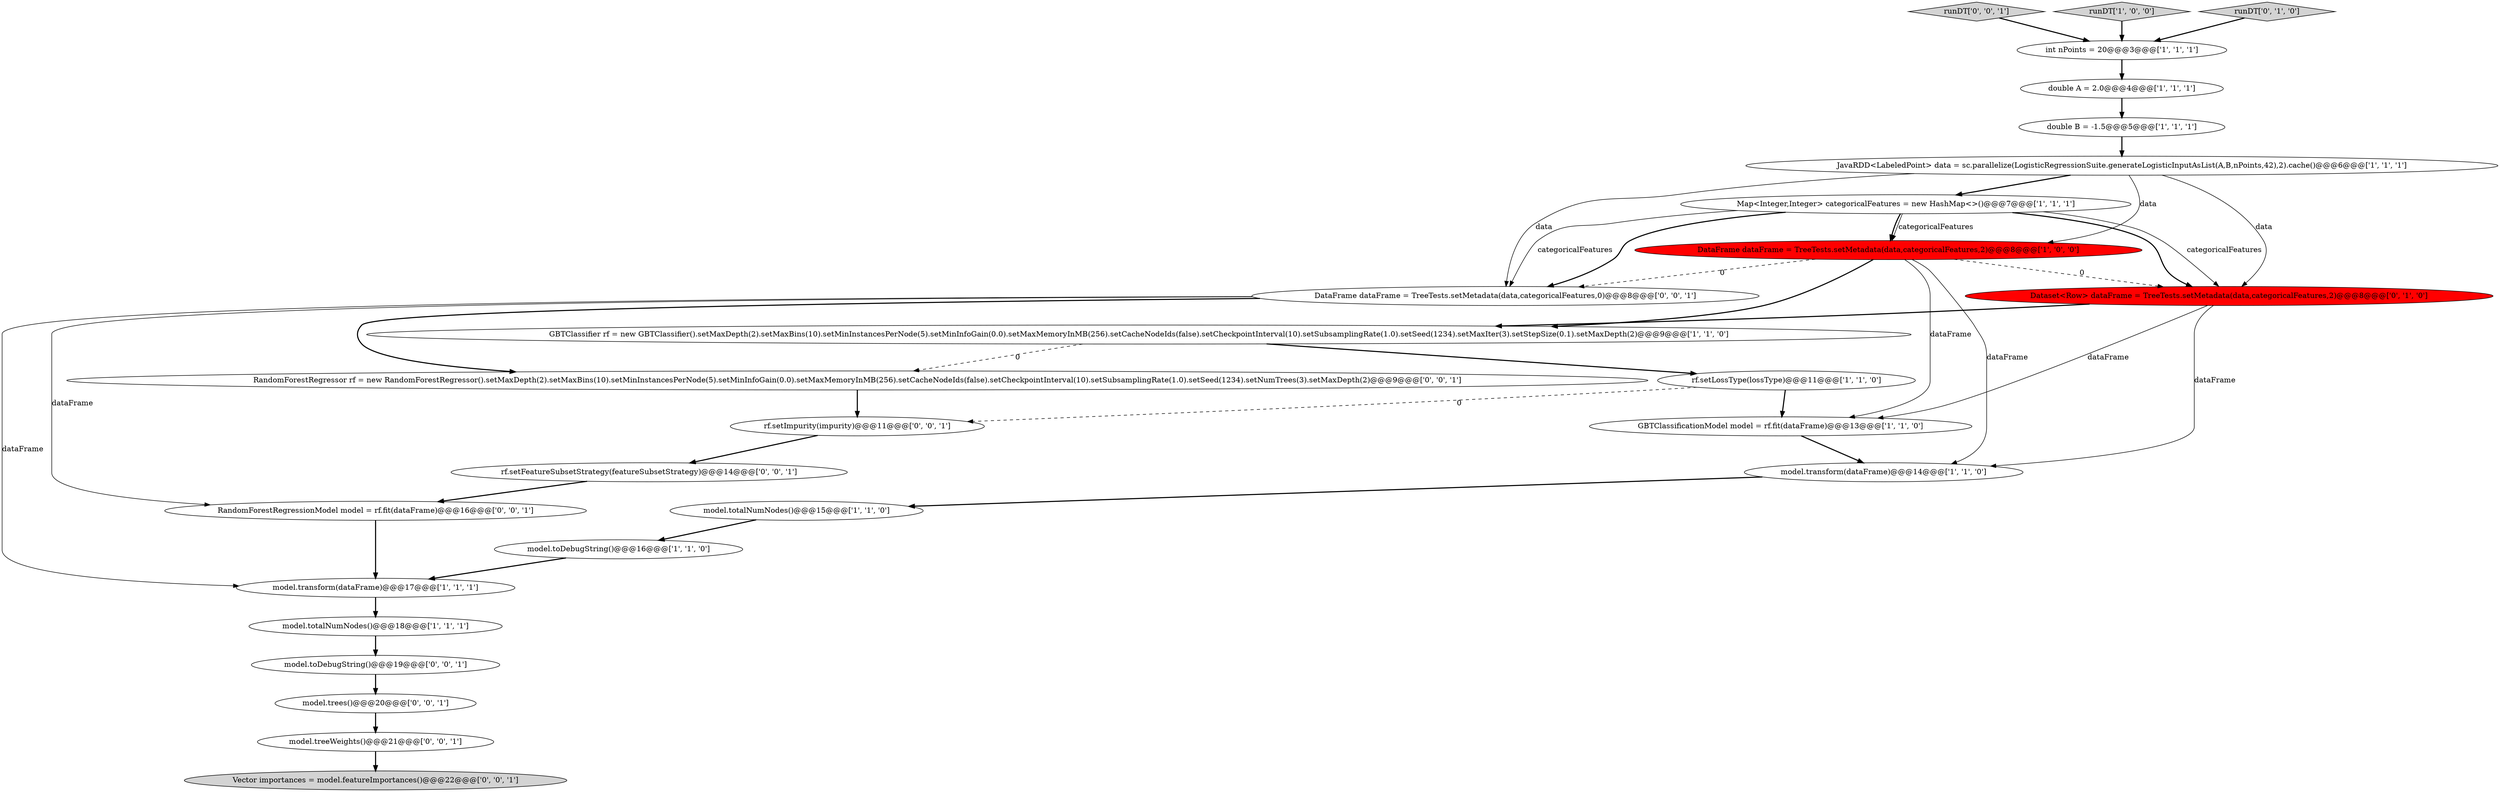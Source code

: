 digraph {
12 [style = filled, label = "double B = -1.5@@@5@@@['1', '1', '1']", fillcolor = white, shape = ellipse image = "AAA0AAABBB1BBB"];
19 [style = filled, label = "model.trees()@@@20@@@['0', '0', '1']", fillcolor = white, shape = ellipse image = "AAA0AAABBB3BBB"];
1 [style = filled, label = "double A = 2.0@@@4@@@['1', '1', '1']", fillcolor = white, shape = ellipse image = "AAA0AAABBB1BBB"];
21 [style = filled, label = "DataFrame dataFrame = TreeTests.setMetadata(data,categoricalFeatures,0)@@@8@@@['0', '0', '1']", fillcolor = white, shape = ellipse image = "AAA0AAABBB3BBB"];
0 [style = filled, label = "rf.setLossType(lossType)@@@11@@@['1', '1', '0']", fillcolor = white, shape = ellipse image = "AAA0AAABBB1BBB"];
25 [style = filled, label = "runDT['0', '0', '1']", fillcolor = lightgray, shape = diamond image = "AAA0AAABBB3BBB"];
6 [style = filled, label = "GBTClassifier rf = new GBTClassifier().setMaxDepth(2).setMaxBins(10).setMinInstancesPerNode(5).setMinInfoGain(0.0).setMaxMemoryInMB(256).setCacheNodeIds(false).setCheckpointInterval(10).setSubsamplingRate(1.0).setSeed(1234).setMaxIter(3).setStepSize(0.1).setMaxDepth(2)@@@9@@@['1', '1', '0']", fillcolor = white, shape = ellipse image = "AAA0AAABBB1BBB"];
26 [style = filled, label = "rf.setImpurity(impurity)@@@11@@@['0', '0', '1']", fillcolor = white, shape = ellipse image = "AAA0AAABBB3BBB"];
13 [style = filled, label = "model.transform(dataFrame)@@@17@@@['1', '1', '1']", fillcolor = white, shape = ellipse image = "AAA0AAABBB1BBB"];
5 [style = filled, label = "model.toDebugString()@@@16@@@['1', '1', '0']", fillcolor = white, shape = ellipse image = "AAA0AAABBB1BBB"];
11 [style = filled, label = "runDT['1', '0', '0']", fillcolor = lightgray, shape = diamond image = "AAA0AAABBB1BBB"];
20 [style = filled, label = "rf.setFeatureSubsetStrategy(featureSubsetStrategy)@@@14@@@['0', '0', '1']", fillcolor = white, shape = ellipse image = "AAA0AAABBB3BBB"];
9 [style = filled, label = "Map<Integer,Integer> categoricalFeatures = new HashMap<>()@@@7@@@['1', '1', '1']", fillcolor = white, shape = ellipse image = "AAA0AAABBB1BBB"];
3 [style = filled, label = "JavaRDD<LabeledPoint> data = sc.parallelize(LogisticRegressionSuite.generateLogisticInputAsList(A,B,nPoints,42),2).cache()@@@6@@@['1', '1', '1']", fillcolor = white, shape = ellipse image = "AAA0AAABBB1BBB"];
2 [style = filled, label = "DataFrame dataFrame = TreeTests.setMetadata(data,categoricalFeatures,2)@@@8@@@['1', '0', '0']", fillcolor = red, shape = ellipse image = "AAA1AAABBB1BBB"];
4 [style = filled, label = "GBTClassificationModel model = rf.fit(dataFrame)@@@13@@@['1', '1', '0']", fillcolor = white, shape = ellipse image = "AAA0AAABBB1BBB"];
17 [style = filled, label = "RandomForestRegressionModel model = rf.fit(dataFrame)@@@16@@@['0', '0', '1']", fillcolor = white, shape = ellipse image = "AAA0AAABBB3BBB"];
15 [style = filled, label = "runDT['0', '1', '0']", fillcolor = lightgray, shape = diamond image = "AAA0AAABBB2BBB"];
7 [style = filled, label = "model.totalNumNodes()@@@18@@@['1', '1', '1']", fillcolor = white, shape = ellipse image = "AAA0AAABBB1BBB"];
8 [style = filled, label = "model.totalNumNodes()@@@15@@@['1', '1', '0']", fillcolor = white, shape = ellipse image = "AAA0AAABBB1BBB"];
22 [style = filled, label = "Vector importances = model.featureImportances()@@@22@@@['0', '0', '1']", fillcolor = lightgray, shape = ellipse image = "AAA0AAABBB3BBB"];
10 [style = filled, label = "model.transform(dataFrame)@@@14@@@['1', '1', '0']", fillcolor = white, shape = ellipse image = "AAA0AAABBB1BBB"];
18 [style = filled, label = "model.treeWeights()@@@21@@@['0', '0', '1']", fillcolor = white, shape = ellipse image = "AAA0AAABBB3BBB"];
24 [style = filled, label = "RandomForestRegressor rf = new RandomForestRegressor().setMaxDepth(2).setMaxBins(10).setMinInstancesPerNode(5).setMinInfoGain(0.0).setMaxMemoryInMB(256).setCacheNodeIds(false).setCheckpointInterval(10).setSubsamplingRate(1.0).setSeed(1234).setNumTrees(3).setMaxDepth(2)@@@9@@@['0', '0', '1']", fillcolor = white, shape = ellipse image = "AAA0AAABBB3BBB"];
23 [style = filled, label = "model.toDebugString()@@@19@@@['0', '0', '1']", fillcolor = white, shape = ellipse image = "AAA0AAABBB3BBB"];
16 [style = filled, label = "Dataset<Row> dataFrame = TreeTests.setMetadata(data,categoricalFeatures,2)@@@8@@@['0', '1', '0']", fillcolor = red, shape = ellipse image = "AAA1AAABBB2BBB"];
14 [style = filled, label = "int nPoints = 20@@@3@@@['1', '1', '1']", fillcolor = white, shape = ellipse image = "AAA0AAABBB1BBB"];
4->10 [style = bold, label=""];
21->17 [style = solid, label="dataFrame"];
19->18 [style = bold, label=""];
20->17 [style = bold, label=""];
9->21 [style = solid, label="categoricalFeatures"];
3->2 [style = solid, label="data"];
15->14 [style = bold, label=""];
11->14 [style = bold, label=""];
9->2 [style = bold, label=""];
2->6 [style = bold, label=""];
16->10 [style = solid, label="dataFrame"];
16->6 [style = bold, label=""];
3->16 [style = solid, label="data"];
16->4 [style = solid, label="dataFrame"];
2->10 [style = solid, label="dataFrame"];
0->26 [style = dashed, label="0"];
6->0 [style = bold, label=""];
21->24 [style = bold, label=""];
25->14 [style = bold, label=""];
9->16 [style = bold, label=""];
14->1 [style = bold, label=""];
2->4 [style = solid, label="dataFrame"];
3->9 [style = bold, label=""];
24->26 [style = bold, label=""];
3->21 [style = solid, label="data"];
18->22 [style = bold, label=""];
10->8 [style = bold, label=""];
8->5 [style = bold, label=""];
2->21 [style = dashed, label="0"];
0->4 [style = bold, label=""];
13->7 [style = bold, label=""];
6->24 [style = dashed, label="0"];
2->16 [style = dashed, label="0"];
5->13 [style = bold, label=""];
7->23 [style = bold, label=""];
23->19 [style = bold, label=""];
9->2 [style = solid, label="categoricalFeatures"];
9->21 [style = bold, label=""];
1->12 [style = bold, label=""];
21->13 [style = solid, label="dataFrame"];
17->13 [style = bold, label=""];
12->3 [style = bold, label=""];
26->20 [style = bold, label=""];
9->16 [style = solid, label="categoricalFeatures"];
}
